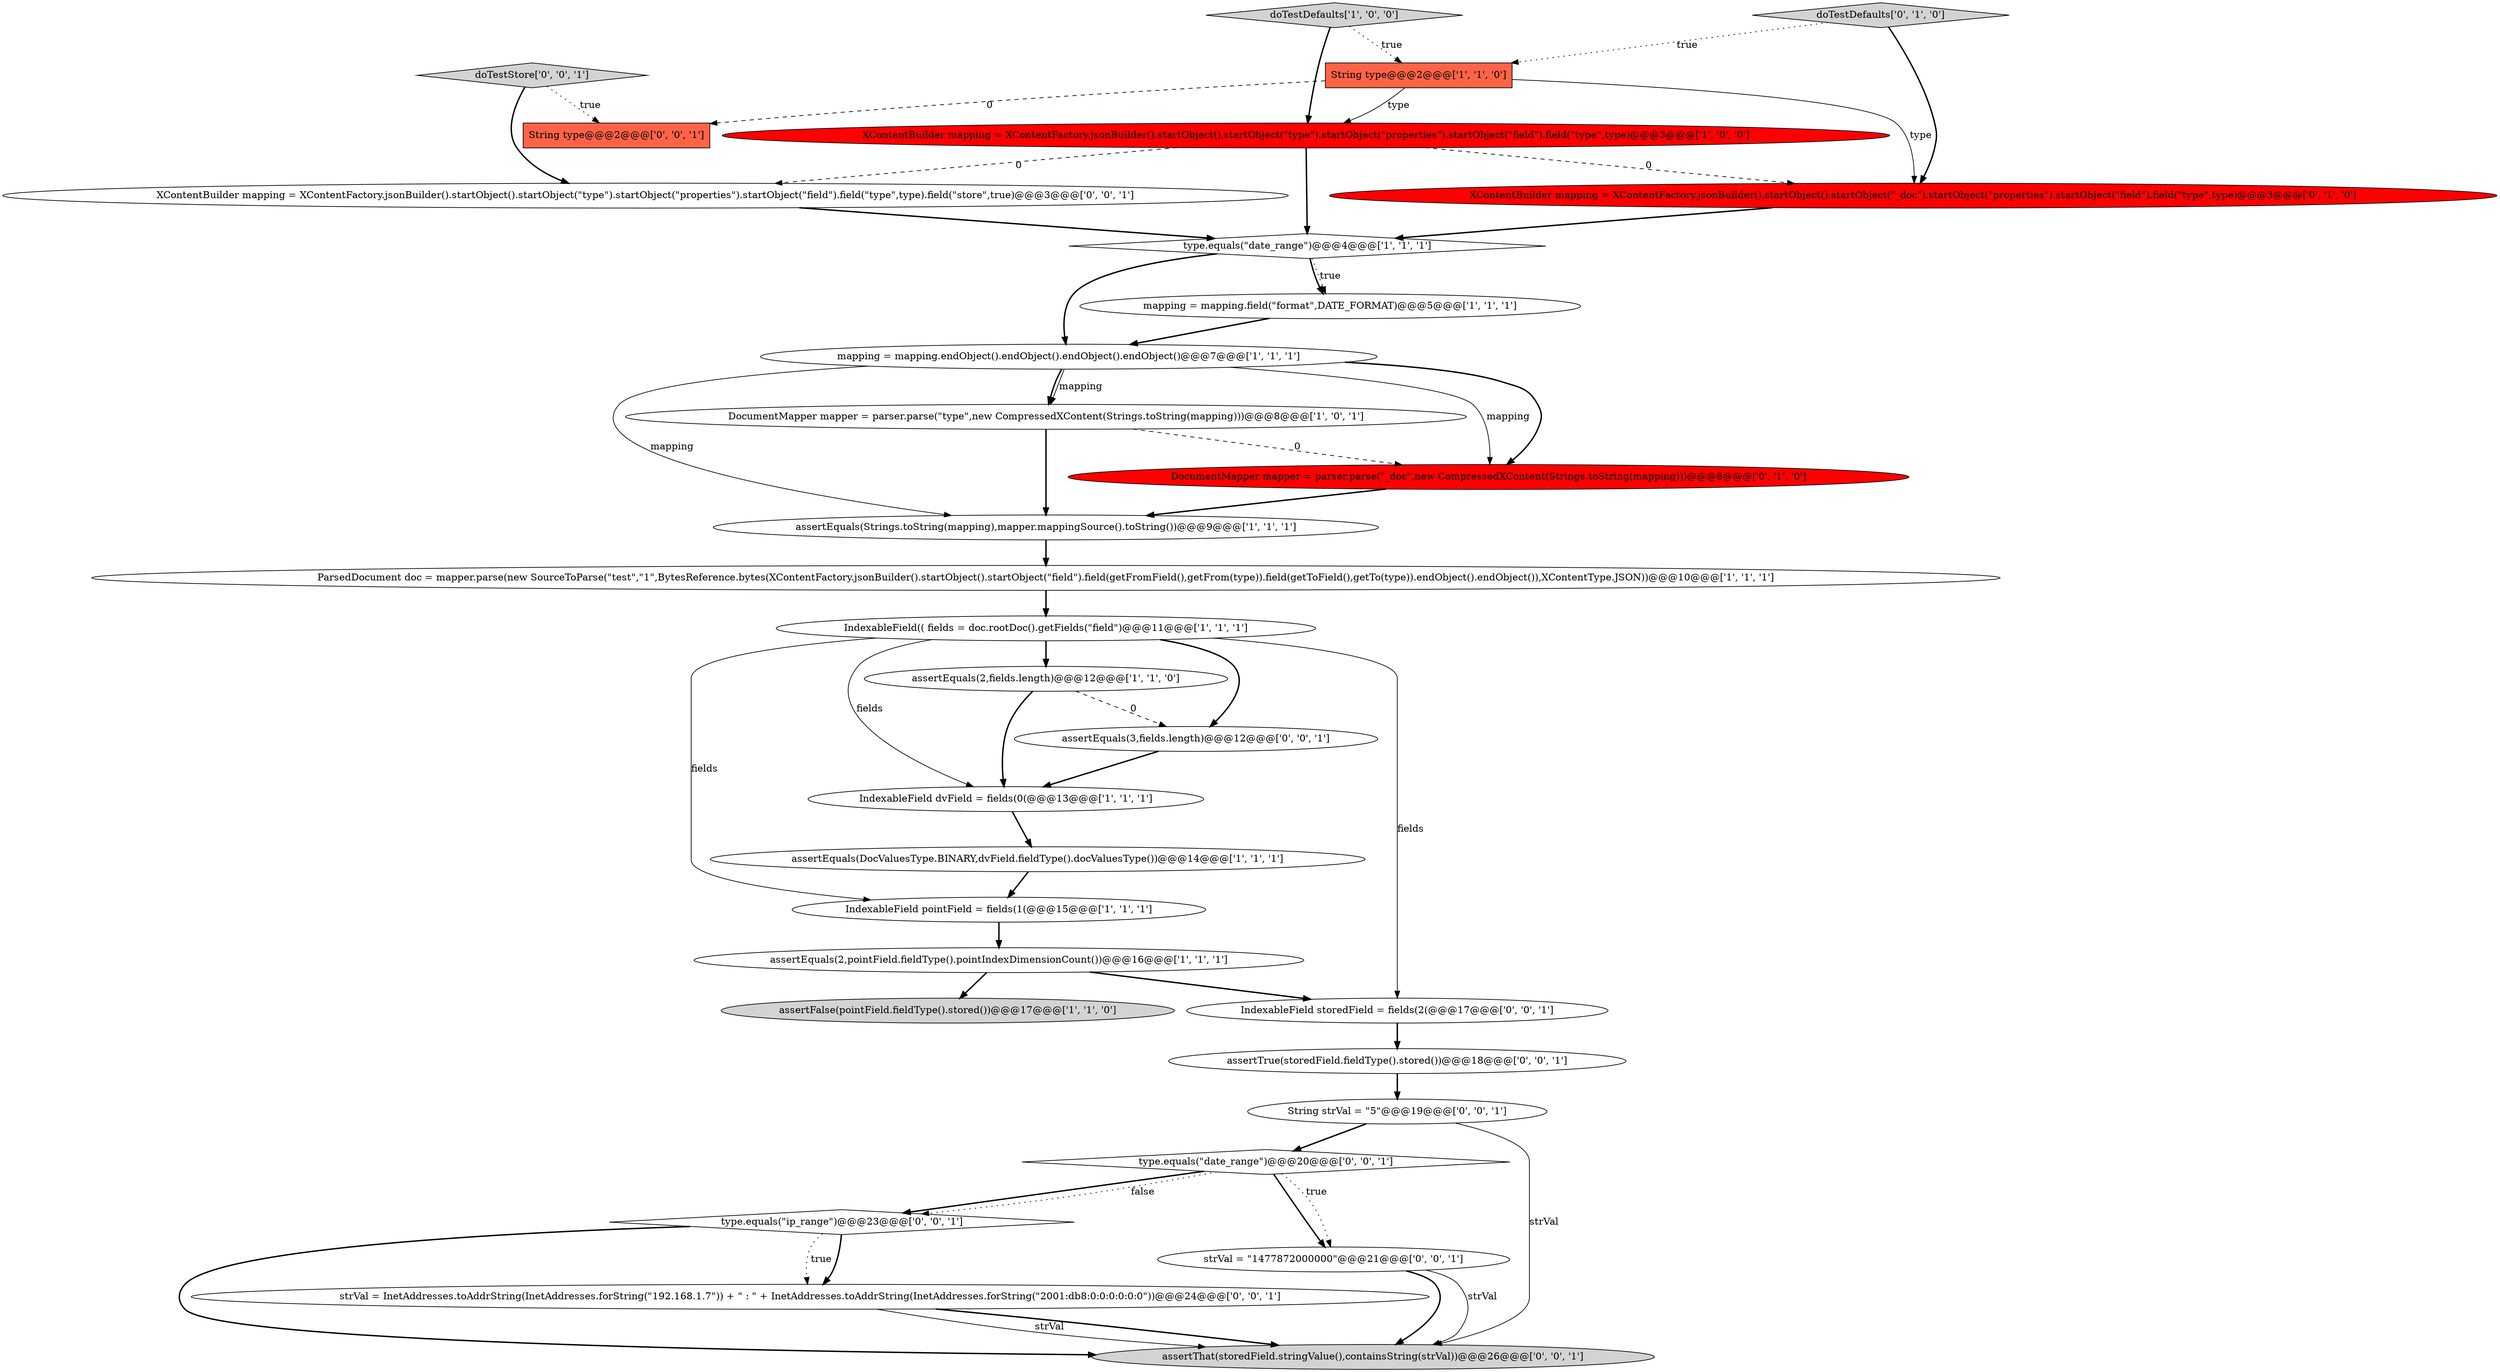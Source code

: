 digraph {
7 [style = filled, label = "assertEquals(DocValuesType.BINARY,dvField.fieldType().docValuesType())@@@14@@@['1', '1', '1']", fillcolor = white, shape = ellipse image = "AAA0AAABBB1BBB"];
2 [style = filled, label = "String type@@@2@@@['1', '1', '0']", fillcolor = tomato, shape = box image = "AAA0AAABBB1BBB"];
27 [style = filled, label = "assertEquals(3,fields.length)@@@12@@@['0', '0', '1']", fillcolor = white, shape = ellipse image = "AAA0AAABBB3BBB"];
21 [style = filled, label = "String type@@@2@@@['0', '0', '1']", fillcolor = tomato, shape = box image = "AAA0AAABBB3BBB"];
9 [style = filled, label = "assertEquals(2,pointField.fieldType().pointIndexDimensionCount())@@@16@@@['1', '1', '1']", fillcolor = white, shape = ellipse image = "AAA0AAABBB1BBB"];
15 [style = filled, label = "XContentBuilder mapping = XContentFactory.jsonBuilder().startObject().startObject(\"type\").startObject(\"properties\").startObject(\"field\").field(\"type\",type)@@@3@@@['1', '0', '0']", fillcolor = red, shape = ellipse image = "AAA1AAABBB1BBB"];
25 [style = filled, label = "assertTrue(storedField.fieldType().stored())@@@18@@@['0', '0', '1']", fillcolor = white, shape = ellipse image = "AAA0AAABBB3BBB"];
5 [style = filled, label = "DocumentMapper mapper = parser.parse(\"type\",new CompressedXContent(Strings.toString(mapping)))@@@8@@@['1', '0', '1']", fillcolor = white, shape = ellipse image = "AAA0AAABBB1BBB"];
3 [style = filled, label = "doTestDefaults['1', '0', '0']", fillcolor = lightgray, shape = diamond image = "AAA0AAABBB1BBB"];
10 [style = filled, label = "IndexableField dvField = fields(0(@@@13@@@['1', '1', '1']", fillcolor = white, shape = ellipse image = "AAA0AAABBB1BBB"];
20 [style = filled, label = "strVal = InetAddresses.toAddrString(InetAddresses.forString(\"192.168.1.7\")) + \" : \" + InetAddresses.toAddrString(InetAddresses.forString(\"2001:db8:0:0:0:0:0:0\"))@@@24@@@['0', '0', '1']", fillcolor = white, shape = ellipse image = "AAA0AAABBB3BBB"];
12 [style = filled, label = "IndexableField pointField = fields(1(@@@15@@@['1', '1', '1']", fillcolor = white, shape = ellipse image = "AAA0AAABBB1BBB"];
26 [style = filled, label = "XContentBuilder mapping = XContentFactory.jsonBuilder().startObject().startObject(\"type\").startObject(\"properties\").startObject(\"field\").field(\"type\",type).field(\"store\",true)@@@3@@@['0', '0', '1']", fillcolor = white, shape = ellipse image = "AAA0AAABBB3BBB"];
6 [style = filled, label = "assertEquals(Strings.toString(mapping),mapper.mappingSource().toString())@@@9@@@['1', '1', '1']", fillcolor = white, shape = ellipse image = "AAA0AAABBB1BBB"];
16 [style = filled, label = "doTestDefaults['0', '1', '0']", fillcolor = lightgray, shape = diamond image = "AAA0AAABBB2BBB"];
11 [style = filled, label = "assertFalse(pointField.fieldType().stored())@@@17@@@['1', '1', '0']", fillcolor = lightgray, shape = ellipse image = "AAA0AAABBB1BBB"];
1 [style = filled, label = "IndexableField(( fields = doc.rootDoc().getFields(\"field\")@@@11@@@['1', '1', '1']", fillcolor = white, shape = ellipse image = "AAA0AAABBB1BBB"];
22 [style = filled, label = "type.equals(\"ip_range\")@@@23@@@['0', '0', '1']", fillcolor = white, shape = diamond image = "AAA0AAABBB3BBB"];
4 [style = filled, label = "mapping = mapping.endObject().endObject().endObject().endObject()@@@7@@@['1', '1', '1']", fillcolor = white, shape = ellipse image = "AAA0AAABBB1BBB"];
0 [style = filled, label = "type.equals(\"date_range\")@@@4@@@['1', '1', '1']", fillcolor = white, shape = diamond image = "AAA0AAABBB1BBB"];
14 [style = filled, label = "assertEquals(2,fields.length)@@@12@@@['1', '1', '0']", fillcolor = white, shape = ellipse image = "AAA0AAABBB1BBB"];
24 [style = filled, label = "type.equals(\"date_range\")@@@20@@@['0', '0', '1']", fillcolor = white, shape = diamond image = "AAA0AAABBB3BBB"];
17 [style = filled, label = "DocumentMapper mapper = parser.parse(\"_doc\",new CompressedXContent(Strings.toString(mapping)))@@@8@@@['0', '1', '0']", fillcolor = red, shape = ellipse image = "AAA1AAABBB2BBB"];
29 [style = filled, label = "String strVal = \"5\"@@@19@@@['0', '0', '1']", fillcolor = white, shape = ellipse image = "AAA0AAABBB3BBB"];
23 [style = filled, label = "doTestStore['0', '0', '1']", fillcolor = lightgray, shape = diamond image = "AAA0AAABBB3BBB"];
30 [style = filled, label = "assertThat(storedField.stringValue(),containsString(strVal))@@@26@@@['0', '0', '1']", fillcolor = lightgray, shape = ellipse image = "AAA0AAABBB3BBB"];
8 [style = filled, label = "ParsedDocument doc = mapper.parse(new SourceToParse(\"test\",\"1\",BytesReference.bytes(XContentFactory.jsonBuilder().startObject().startObject(\"field\").field(getFromField(),getFrom(type)).field(getToField(),getTo(type)).endObject().endObject()),XContentType.JSON))@@@10@@@['1', '1', '1']", fillcolor = white, shape = ellipse image = "AAA0AAABBB1BBB"];
18 [style = filled, label = "XContentBuilder mapping = XContentFactory.jsonBuilder().startObject().startObject(\"_doc\").startObject(\"properties\").startObject(\"field\").field(\"type\",type)@@@3@@@['0', '1', '0']", fillcolor = red, shape = ellipse image = "AAA1AAABBB2BBB"];
19 [style = filled, label = "strVal = \"1477872000000\"@@@21@@@['0', '0', '1']", fillcolor = white, shape = ellipse image = "AAA0AAABBB3BBB"];
13 [style = filled, label = "mapping = mapping.field(\"format\",DATE_FORMAT)@@@5@@@['1', '1', '1']", fillcolor = white, shape = ellipse image = "AAA0AAABBB1BBB"];
28 [style = filled, label = "IndexableField storedField = fields(2(@@@17@@@['0', '0', '1']", fillcolor = white, shape = ellipse image = "AAA0AAABBB3BBB"];
2->18 [style = solid, label="type"];
16->18 [style = bold, label=""];
24->19 [style = bold, label=""];
0->13 [style = dotted, label="true"];
9->11 [style = bold, label=""];
0->13 [style = bold, label=""];
4->17 [style = bold, label=""];
16->2 [style = dotted, label="true"];
17->6 [style = bold, label=""];
7->12 [style = bold, label=""];
1->10 [style = solid, label="fields"];
15->18 [style = dashed, label="0"];
1->27 [style = bold, label=""];
23->21 [style = dotted, label="true"];
23->26 [style = bold, label=""];
4->5 [style = solid, label="mapping"];
1->12 [style = solid, label="fields"];
14->10 [style = bold, label=""];
3->15 [style = bold, label=""];
25->29 [style = bold, label=""];
12->9 [style = bold, label=""];
24->22 [style = bold, label=""];
14->27 [style = dashed, label="0"];
10->7 [style = bold, label=""];
22->30 [style = bold, label=""];
9->28 [style = bold, label=""];
8->1 [style = bold, label=""];
19->30 [style = solid, label="strVal"];
26->0 [style = bold, label=""];
22->20 [style = dotted, label="true"];
5->17 [style = dashed, label="0"];
2->15 [style = solid, label="type"];
29->30 [style = solid, label="strVal"];
5->6 [style = bold, label=""];
22->20 [style = bold, label=""];
2->21 [style = dashed, label="0"];
0->4 [style = bold, label=""];
19->30 [style = bold, label=""];
15->0 [style = bold, label=""];
27->10 [style = bold, label=""];
6->8 [style = bold, label=""];
24->22 [style = dotted, label="false"];
15->26 [style = dashed, label="0"];
20->30 [style = solid, label="strVal"];
28->25 [style = bold, label=""];
24->19 [style = dotted, label="true"];
1->14 [style = bold, label=""];
4->17 [style = solid, label="mapping"];
20->30 [style = bold, label=""];
4->6 [style = solid, label="mapping"];
1->28 [style = solid, label="fields"];
29->24 [style = bold, label=""];
4->5 [style = bold, label=""];
18->0 [style = bold, label=""];
3->2 [style = dotted, label="true"];
13->4 [style = bold, label=""];
}
